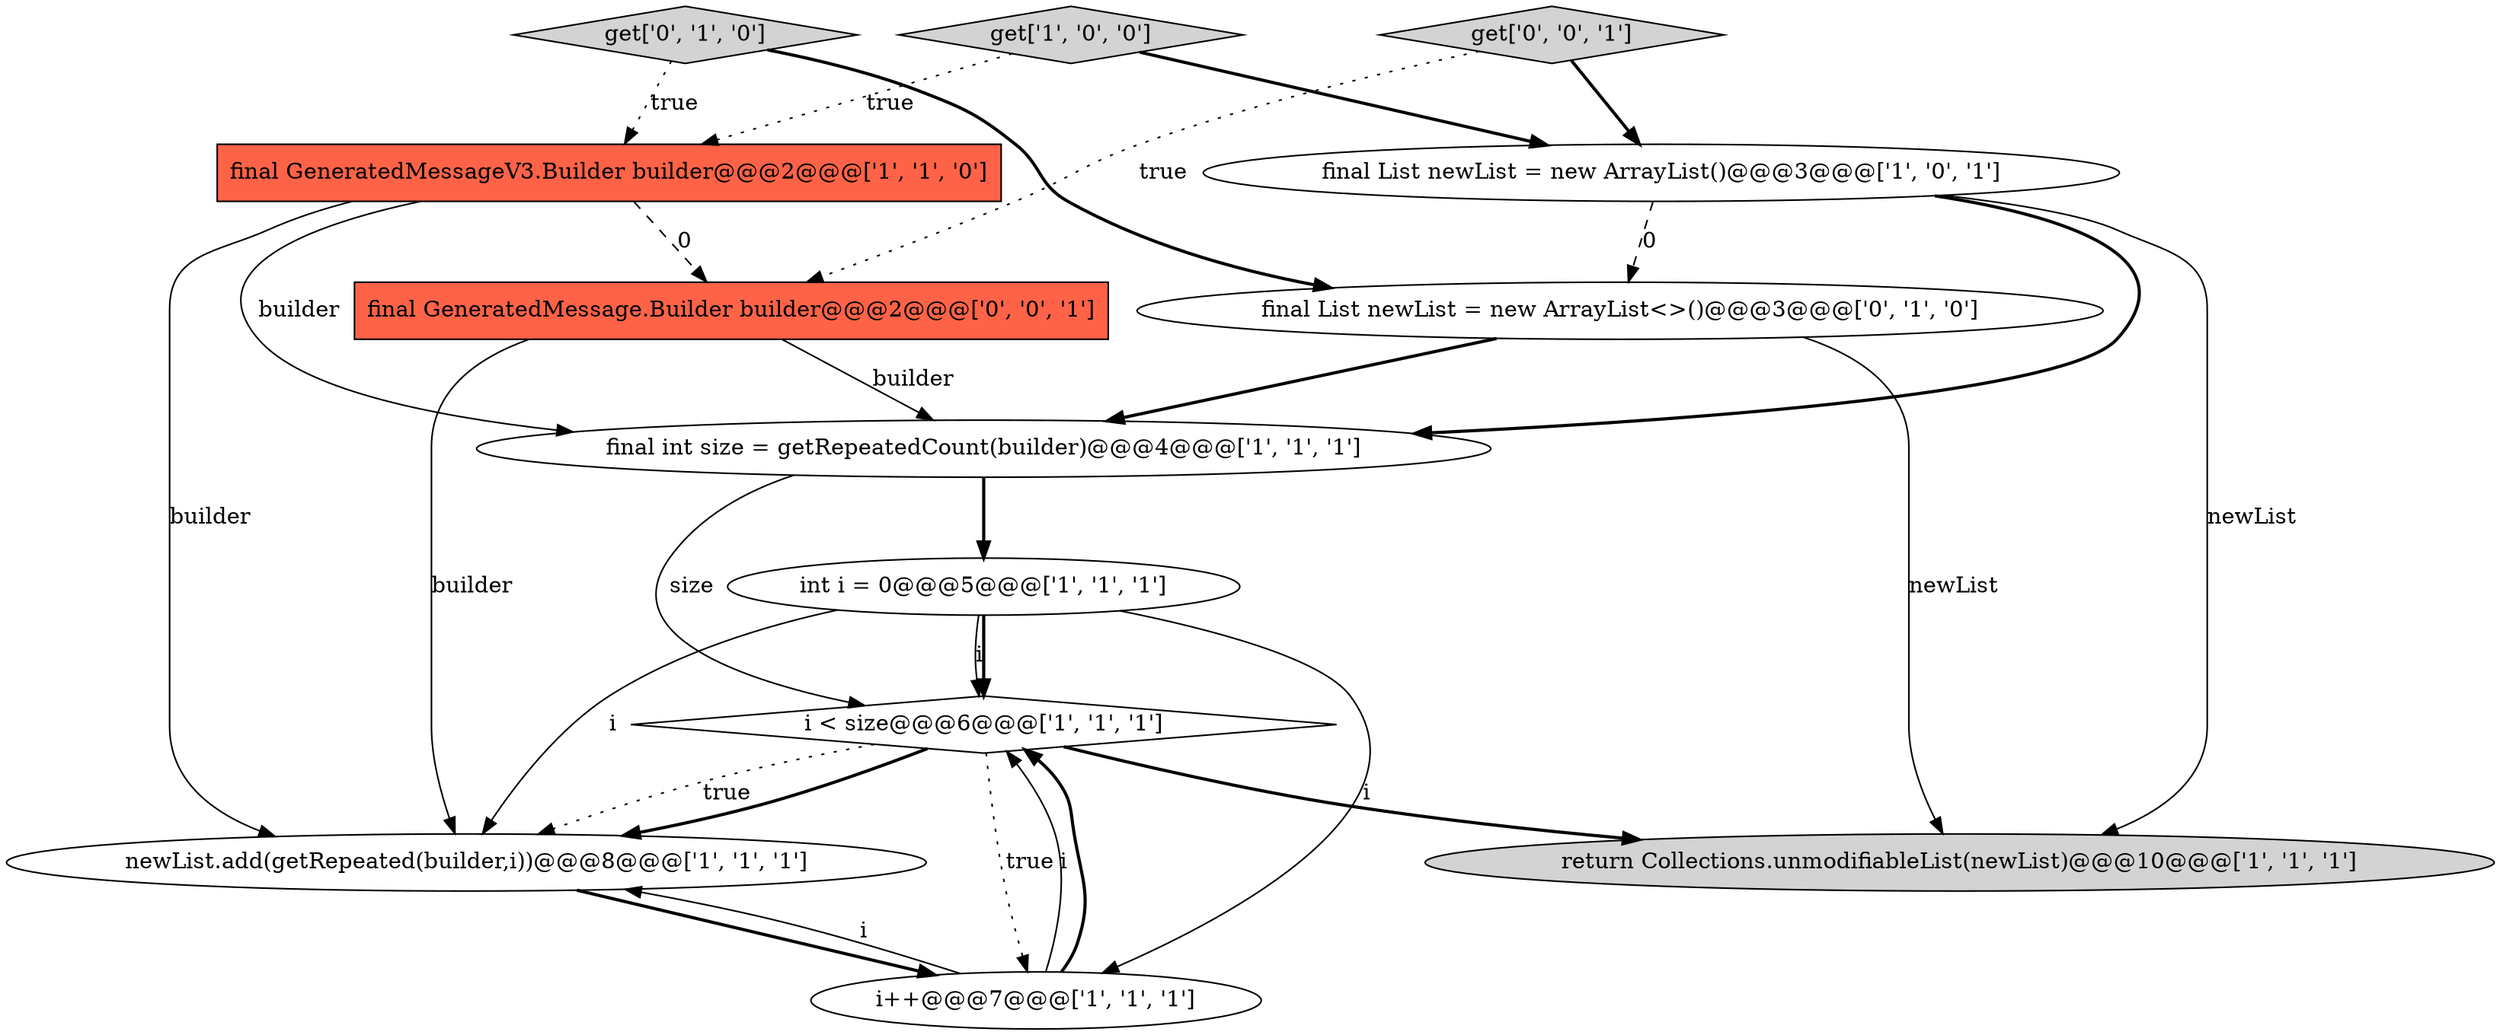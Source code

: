 digraph {
3 [style = filled, label = "final GeneratedMessageV3.Builder builder@@@2@@@['1', '1', '0']", fillcolor = tomato, shape = box image = "AAA0AAABBB1BBB"];
7 [style = filled, label = "return Collections.unmodifiableList(newList)@@@10@@@['1', '1', '1']", fillcolor = lightgray, shape = ellipse image = "AAA0AAABBB1BBB"];
8 [style = filled, label = "i < size@@@6@@@['1', '1', '1']", fillcolor = white, shape = diamond image = "AAA0AAABBB1BBB"];
11 [style = filled, label = "final GeneratedMessage.Builder builder@@@2@@@['0', '0', '1']", fillcolor = tomato, shape = box image = "AAA0AAABBB3BBB"];
4 [style = filled, label = "final int size = getRepeatedCount(builder)@@@4@@@['1', '1', '1']", fillcolor = white, shape = ellipse image = "AAA0AAABBB1BBB"];
9 [style = filled, label = "final List newList = new ArrayList<>()@@@3@@@['0', '1', '0']", fillcolor = white, shape = ellipse image = "AAA1AAABBB2BBB"];
0 [style = filled, label = "int i = 0@@@5@@@['1', '1', '1']", fillcolor = white, shape = ellipse image = "AAA0AAABBB1BBB"];
12 [style = filled, label = "get['0', '0', '1']", fillcolor = lightgray, shape = diamond image = "AAA0AAABBB3BBB"];
2 [style = filled, label = "get['1', '0', '0']", fillcolor = lightgray, shape = diamond image = "AAA0AAABBB1BBB"];
1 [style = filled, label = "newList.add(getRepeated(builder,i))@@@8@@@['1', '1', '1']", fillcolor = white, shape = ellipse image = "AAA0AAABBB1BBB"];
10 [style = filled, label = "get['0', '1', '0']", fillcolor = lightgray, shape = diamond image = "AAA0AAABBB2BBB"];
5 [style = filled, label = "final List newList = new ArrayList()@@@3@@@['1', '0', '1']", fillcolor = white, shape = ellipse image = "AAA0AAABBB1BBB"];
6 [style = filled, label = "i++@@@7@@@['1', '1', '1']", fillcolor = white, shape = ellipse image = "AAA0AAABBB1BBB"];
11->1 [style = solid, label="builder"];
2->3 [style = dotted, label="true"];
10->3 [style = dotted, label="true"];
9->4 [style = bold, label=""];
0->1 [style = solid, label="i"];
3->4 [style = solid, label="builder"];
2->5 [style = bold, label=""];
10->9 [style = bold, label=""];
12->11 [style = dotted, label="true"];
8->6 [style = dotted, label="true"];
3->11 [style = dashed, label="0"];
0->8 [style = bold, label=""];
5->7 [style = solid, label="newList"];
6->8 [style = solid, label="i"];
11->4 [style = solid, label="builder"];
1->6 [style = bold, label=""];
6->8 [style = bold, label=""];
5->4 [style = bold, label=""];
0->8 [style = solid, label="i"];
8->1 [style = bold, label=""];
6->1 [style = solid, label="i"];
12->5 [style = bold, label=""];
3->1 [style = solid, label="builder"];
9->7 [style = solid, label="newList"];
0->6 [style = solid, label="i"];
8->7 [style = bold, label=""];
8->1 [style = dotted, label="true"];
5->9 [style = dashed, label="0"];
4->0 [style = bold, label=""];
4->8 [style = solid, label="size"];
}
